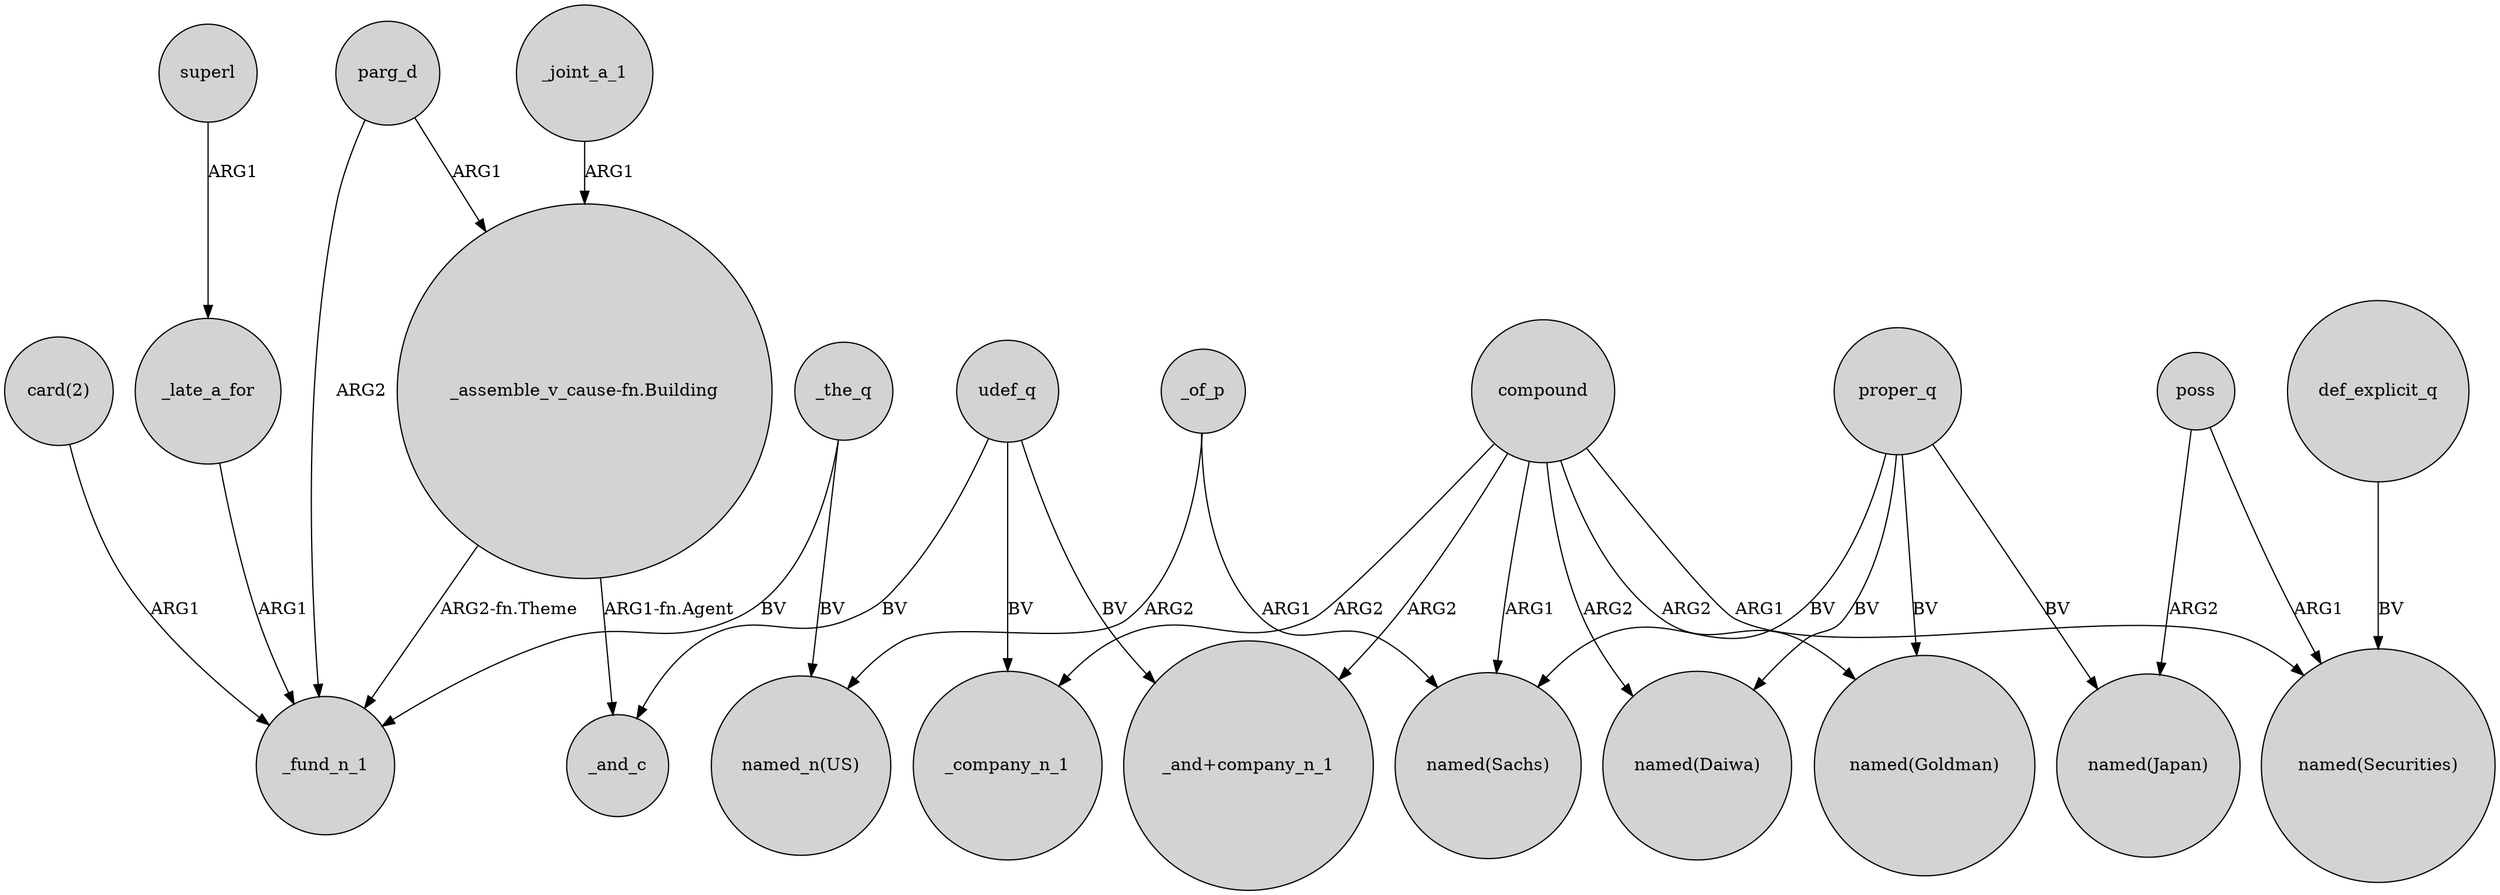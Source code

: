 digraph {
	node [shape=circle style=filled]
	"_assemble_v_cause-fn.Building" -> _and_c [label="ARG1-fn.Agent"]
	_of_p -> "named_n(US)" [label=ARG2]
	parg_d -> "_assemble_v_cause-fn.Building" [label=ARG1]
	compound -> _company_n_1 [label=ARG2]
	compound -> "named(Sachs)" [label=ARG1]
	superl -> _late_a_for [label=ARG1]
	"_assemble_v_cause-fn.Building" -> _fund_n_1 [label="ARG2-fn.Theme"]
	parg_d -> _fund_n_1 [label=ARG2]
	proper_q -> "named(Japan)" [label=BV]
	_the_q -> _fund_n_1 [label=BV]
	_the_q -> "named_n(US)" [label=BV]
	proper_q -> "named(Daiwa)" [label=BV]
	proper_q -> "named(Goldman)" [label=BV]
	compound -> "named(Daiwa)" [label=ARG2]
	poss -> "named(Japan)" [label=ARG2]
	_of_p -> "named(Sachs)" [label=ARG1]
	_late_a_for -> _fund_n_1 [label=ARG1]
	_joint_a_1 -> "_assemble_v_cause-fn.Building" [label=ARG1]
	compound -> "_and+company_n_1" [label=ARG2]
	def_explicit_q -> "named(Securities)" [label=BV]
	compound -> "named(Goldman)" [label=ARG2]
	proper_q -> "named(Sachs)" [label=BV]
	udef_q -> "_and+company_n_1" [label=BV]
	"card(2)" -> _fund_n_1 [label=ARG1]
	udef_q -> _and_c [label=BV]
	udef_q -> _company_n_1 [label=BV]
	compound -> "named(Securities)" [label=ARG1]
	poss -> "named(Securities)" [label=ARG1]
}
